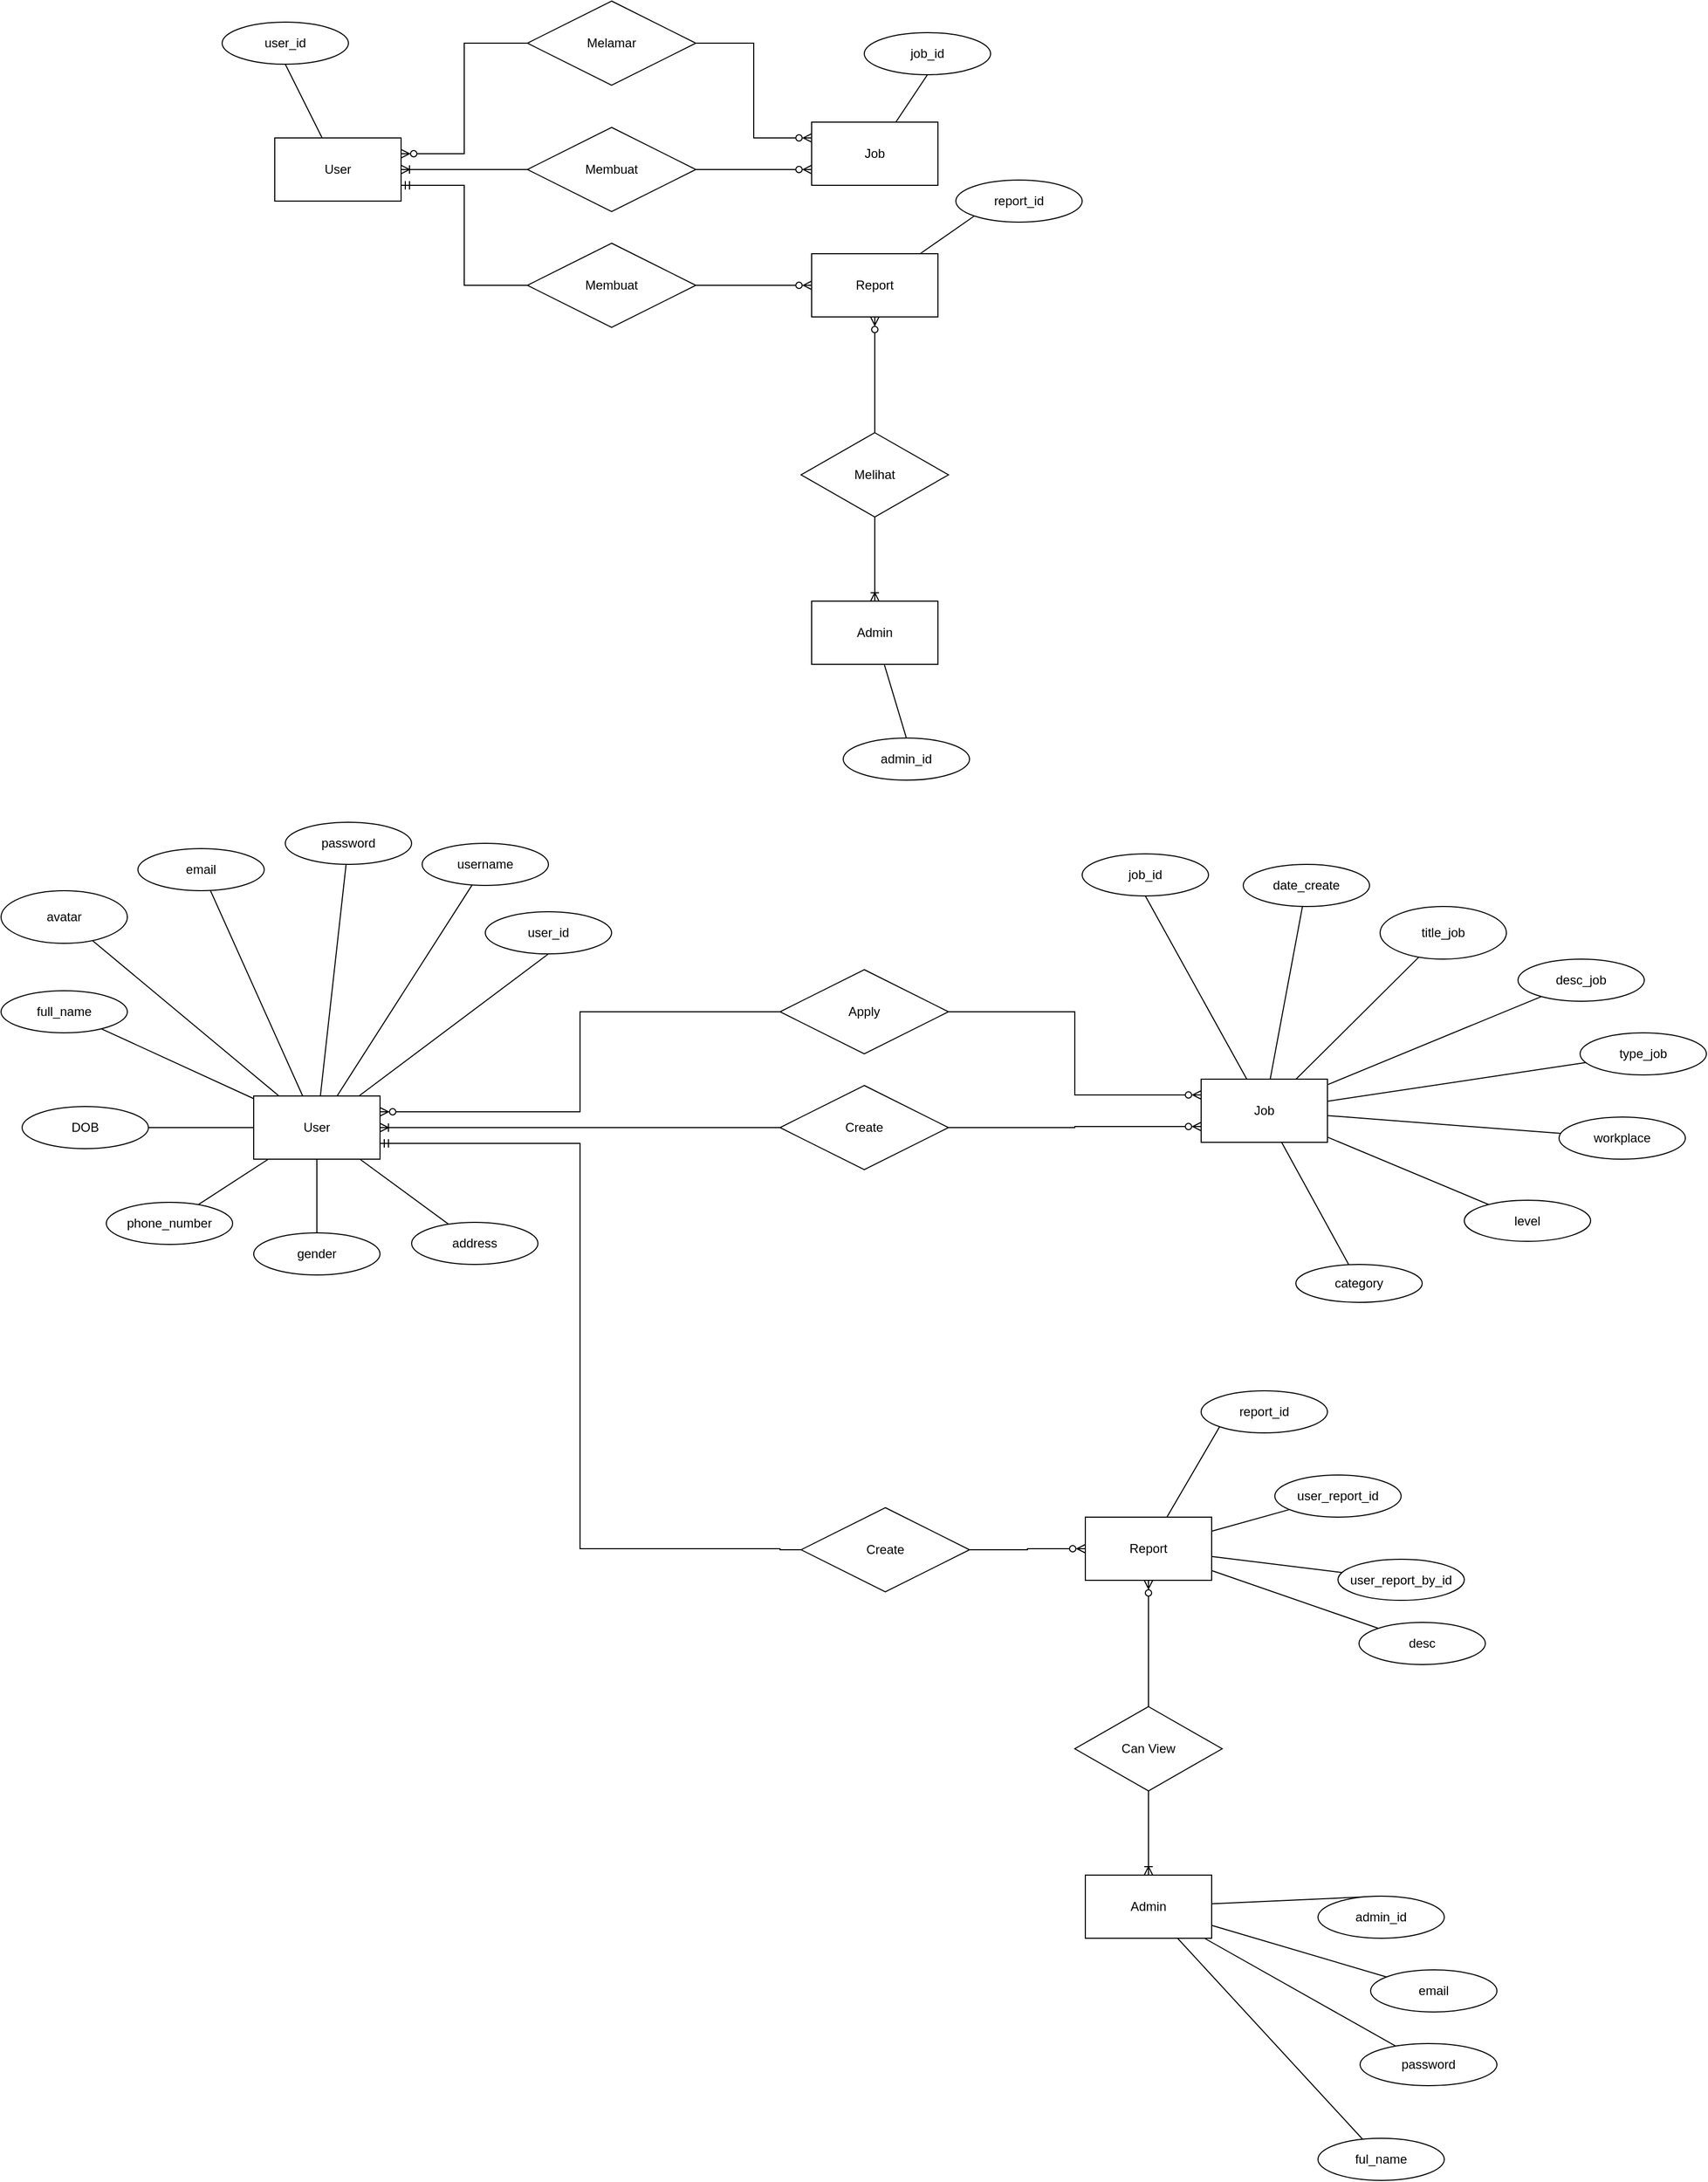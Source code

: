 <mxfile version="20.5.1" type="github">
  <diagram id="C5RBs43oDa-KdzZeNtuy" name="Page-1">
    <mxGraphModel dx="2642" dy="936" grid="1" gridSize="10" guides="1" tooltips="1" connect="1" arrows="1" fold="1" page="1" pageScale="1" pageWidth="827" pageHeight="1169" math="0" shadow="0">
      <root>
        <mxCell id="WIyWlLk6GJQsqaUBKTNV-0" />
        <mxCell id="WIyWlLk6GJQsqaUBKTNV-1" parent="WIyWlLk6GJQsqaUBKTNV-0" />
        <mxCell id="Z6dIWF6kqk8a_w_2ANYO-72" style="rounded=0;orthogonalLoop=1;jettySize=auto;html=1;entryX=0.5;entryY=1;entryDx=0;entryDy=0;shadow=0;strokeColor=default;endArrow=none;endFill=0;" parent="WIyWlLk6GJQsqaUBKTNV-1" source="Z6dIWF6kqk8a_w_2ANYO-1" target="Z6dIWF6kqk8a_w_2ANYO-68" edge="1">
          <mxGeometry relative="1" as="geometry" />
        </mxCell>
        <mxCell id="Z6dIWF6kqk8a_w_2ANYO-1" value="User" style="rounded=0;whiteSpace=wrap;html=1;" parent="WIyWlLk6GJQsqaUBKTNV-1" vertex="1">
          <mxGeometry x="60" y="160" width="120" height="60" as="geometry" />
        </mxCell>
        <mxCell id="Z6dIWF6kqk8a_w_2ANYO-71" style="rounded=0;orthogonalLoop=1;jettySize=auto;html=1;entryX=0.5;entryY=1;entryDx=0;entryDy=0;shadow=0;strokeColor=default;endArrow=none;endFill=0;" parent="WIyWlLk6GJQsqaUBKTNV-1" source="Z6dIWF6kqk8a_w_2ANYO-11" target="Z6dIWF6kqk8a_w_2ANYO-70" edge="1">
          <mxGeometry relative="1" as="geometry" />
        </mxCell>
        <mxCell id="Z6dIWF6kqk8a_w_2ANYO-11" value="Job" style="rounded=0;whiteSpace=wrap;html=1;" parent="WIyWlLk6GJQsqaUBKTNV-1" vertex="1">
          <mxGeometry x="570" y="145" width="120" height="60" as="geometry" />
        </mxCell>
        <mxCell id="Z6dIWF6kqk8a_w_2ANYO-15" value="Melamar" style="rhombus;whiteSpace=wrap;html=1;" parent="WIyWlLk6GJQsqaUBKTNV-1" vertex="1">
          <mxGeometry x="300" y="30" width="160" height="80" as="geometry" />
        </mxCell>
        <mxCell id="Z6dIWF6kqk8a_w_2ANYO-77" style="rounded=0;orthogonalLoop=1;jettySize=auto;html=1;entryX=0;entryY=1;entryDx=0;entryDy=0;shadow=0;strokeColor=default;endArrow=none;endFill=0;" parent="WIyWlLk6GJQsqaUBKTNV-1" source="Z6dIWF6kqk8a_w_2ANYO-16" target="Z6dIWF6kqk8a_w_2ANYO-75" edge="1">
          <mxGeometry relative="1" as="geometry" />
        </mxCell>
        <mxCell id="Z6dIWF6kqk8a_w_2ANYO-16" value="Report" style="rounded=0;whiteSpace=wrap;html=1;" parent="WIyWlLk6GJQsqaUBKTNV-1" vertex="1">
          <mxGeometry x="570" y="270" width="120" height="60" as="geometry" />
        </mxCell>
        <mxCell id="Z6dIWF6kqk8a_w_2ANYO-80" style="edgeStyle=none;rounded=0;orthogonalLoop=1;jettySize=auto;html=1;entryX=0.5;entryY=0;entryDx=0;entryDy=0;shadow=0;strokeColor=default;endArrow=none;endFill=0;" parent="WIyWlLk6GJQsqaUBKTNV-1" source="Z6dIWF6kqk8a_w_2ANYO-17" target="Z6dIWF6kqk8a_w_2ANYO-78" edge="1">
          <mxGeometry relative="1" as="geometry" />
        </mxCell>
        <mxCell id="Z6dIWF6kqk8a_w_2ANYO-17" value="Admin" style="rounded=0;whiteSpace=wrap;html=1;" parent="WIyWlLk6GJQsqaUBKTNV-1" vertex="1">
          <mxGeometry x="570" y="600" width="120" height="60" as="geometry" />
        </mxCell>
        <mxCell id="Z6dIWF6kqk8a_w_2ANYO-41" style="edgeStyle=orthogonalEdgeStyle;rounded=0;orthogonalLoop=1;jettySize=auto;html=1;entryX=0;entryY=0.5;entryDx=0;entryDy=0;shadow=0;strokeColor=default;endArrow=ERzeroToMany;endFill=0;" parent="WIyWlLk6GJQsqaUBKTNV-1" source="Z6dIWF6kqk8a_w_2ANYO-18" target="Z6dIWF6kqk8a_w_2ANYO-16" edge="1">
          <mxGeometry relative="1" as="geometry" />
        </mxCell>
        <mxCell id="Z6dIWF6kqk8a_w_2ANYO-42" style="edgeStyle=orthogonalEdgeStyle;rounded=0;orthogonalLoop=1;jettySize=auto;html=1;entryX=1;entryY=0.75;entryDx=0;entryDy=0;shadow=0;strokeColor=default;endArrow=ERmandOne;endFill=0;exitX=0;exitY=0.5;exitDx=0;exitDy=0;" parent="WIyWlLk6GJQsqaUBKTNV-1" source="Z6dIWF6kqk8a_w_2ANYO-18" target="Z6dIWF6kqk8a_w_2ANYO-1" edge="1">
          <mxGeometry relative="1" as="geometry">
            <mxPoint x="230" y="440" as="sourcePoint" />
            <Array as="points">
              <mxPoint x="240" y="300" />
              <mxPoint x="240" y="205" />
            </Array>
          </mxGeometry>
        </mxCell>
        <mxCell id="Z6dIWF6kqk8a_w_2ANYO-18" value="Membuat" style="rhombus;whiteSpace=wrap;html=1;" parent="WIyWlLk6GJQsqaUBKTNV-1" vertex="1">
          <mxGeometry x="300" y="260" width="160" height="80" as="geometry" />
        </mxCell>
        <mxCell id="Z6dIWF6kqk8a_w_2ANYO-39" style="edgeStyle=orthogonalEdgeStyle;rounded=0;orthogonalLoop=1;jettySize=auto;html=1;entryX=0.5;entryY=1;entryDx=0;entryDy=0;shadow=0;strokeColor=default;endArrow=ERzeroToMany;endFill=0;" parent="WIyWlLk6GJQsqaUBKTNV-1" source="Z6dIWF6kqk8a_w_2ANYO-19" target="Z6dIWF6kqk8a_w_2ANYO-16" edge="1">
          <mxGeometry relative="1" as="geometry" />
        </mxCell>
        <mxCell id="Z6dIWF6kqk8a_w_2ANYO-49" style="edgeStyle=orthogonalEdgeStyle;rounded=0;orthogonalLoop=1;jettySize=auto;html=1;entryX=0.5;entryY=0;entryDx=0;entryDy=0;shadow=0;strokeColor=default;endArrow=ERoneToMany;endFill=0;" parent="WIyWlLk6GJQsqaUBKTNV-1" source="Z6dIWF6kqk8a_w_2ANYO-19" target="Z6dIWF6kqk8a_w_2ANYO-17" edge="1">
          <mxGeometry relative="1" as="geometry" />
        </mxCell>
        <mxCell id="Z6dIWF6kqk8a_w_2ANYO-19" value="Melihat" style="rhombus;whiteSpace=wrap;html=1;" parent="WIyWlLk6GJQsqaUBKTNV-1" vertex="1">
          <mxGeometry x="560" y="440" width="140" height="80" as="geometry" />
        </mxCell>
        <mxCell id="Z6dIWF6kqk8a_w_2ANYO-46" style="edgeStyle=orthogonalEdgeStyle;rounded=0;orthogonalLoop=1;jettySize=auto;html=1;entryX=0;entryY=0.75;entryDx=0;entryDy=0;shadow=0;strokeColor=default;endArrow=ERzeroToMany;endFill=0;" parent="WIyWlLk6GJQsqaUBKTNV-1" source="Z6dIWF6kqk8a_w_2ANYO-21" target="Z6dIWF6kqk8a_w_2ANYO-11" edge="1">
          <mxGeometry relative="1" as="geometry" />
        </mxCell>
        <mxCell id="Z6dIWF6kqk8a_w_2ANYO-21" value="Membuat" style="rhombus;whiteSpace=wrap;html=1;" parent="WIyWlLk6GJQsqaUBKTNV-1" vertex="1">
          <mxGeometry x="300" y="150" width="160" height="80" as="geometry" />
        </mxCell>
        <mxCell id="Z6dIWF6kqk8a_w_2ANYO-47" style="edgeStyle=orthogonalEdgeStyle;rounded=0;orthogonalLoop=1;jettySize=auto;html=1;entryX=0;entryY=0.25;entryDx=0;entryDy=0;shadow=0;strokeColor=default;endArrow=ERzeroToMany;endFill=0;exitX=1;exitY=0.5;exitDx=0;exitDy=0;" parent="WIyWlLk6GJQsqaUBKTNV-1" source="Z6dIWF6kqk8a_w_2ANYO-15" target="Z6dIWF6kqk8a_w_2ANYO-11" edge="1">
          <mxGeometry relative="1" as="geometry">
            <mxPoint x="470.0" y="105" as="sourcePoint" />
            <mxPoint x="590.0" y="60" as="targetPoint" />
          </mxGeometry>
        </mxCell>
        <mxCell id="Z6dIWF6kqk8a_w_2ANYO-68" value="user_id" style="ellipse;whiteSpace=wrap;html=1;" parent="WIyWlLk6GJQsqaUBKTNV-1" vertex="1">
          <mxGeometry x="10" y="50" width="120" height="40" as="geometry" />
        </mxCell>
        <mxCell id="Z6dIWF6kqk8a_w_2ANYO-70" value="job_id" style="ellipse;whiteSpace=wrap;html=1;" parent="WIyWlLk6GJQsqaUBKTNV-1" vertex="1">
          <mxGeometry x="620" y="60" width="120" height="40" as="geometry" />
        </mxCell>
        <mxCell id="Z6dIWF6kqk8a_w_2ANYO-74" style="edgeStyle=orthogonalEdgeStyle;rounded=0;orthogonalLoop=1;jettySize=auto;html=1;entryX=1;entryY=0.5;entryDx=0;entryDy=0;shadow=0;strokeColor=default;endArrow=ERoneToMany;endFill=0;exitX=0;exitY=0.5;exitDx=0;exitDy=0;" parent="WIyWlLk6GJQsqaUBKTNV-1" source="Z6dIWF6kqk8a_w_2ANYO-21" target="Z6dIWF6kqk8a_w_2ANYO-1" edge="1">
          <mxGeometry relative="1" as="geometry">
            <mxPoint x="80" y="245" as="sourcePoint" />
            <mxPoint x="200" y="200" as="targetPoint" />
          </mxGeometry>
        </mxCell>
        <mxCell id="Z6dIWF6kqk8a_w_2ANYO-75" value="report_id" style="ellipse;whiteSpace=wrap;html=1;" parent="WIyWlLk6GJQsqaUBKTNV-1" vertex="1">
          <mxGeometry x="707" y="200" width="120" height="40" as="geometry" />
        </mxCell>
        <mxCell id="Z6dIWF6kqk8a_w_2ANYO-78" value="admin_id" style="ellipse;whiteSpace=wrap;html=1;" parent="WIyWlLk6GJQsqaUBKTNV-1" vertex="1">
          <mxGeometry x="600" y="730" width="120" height="40" as="geometry" />
        </mxCell>
        <mxCell id="Z6dIWF6kqk8a_w_2ANYO-81" style="edgeStyle=orthogonalEdgeStyle;rounded=0;orthogonalLoop=1;jettySize=auto;html=1;entryX=1;entryY=0.25;entryDx=0;entryDy=0;shadow=0;strokeColor=default;endArrow=ERzeroToMany;endFill=0;exitX=0;exitY=0.5;exitDx=0;exitDy=0;" parent="WIyWlLk6GJQsqaUBKTNV-1" source="Z6dIWF6kqk8a_w_2ANYO-15" target="Z6dIWF6kqk8a_w_2ANYO-1" edge="1">
          <mxGeometry relative="1" as="geometry">
            <mxPoint x="300.0" y="260" as="sourcePoint" />
            <mxPoint x="190.0" y="195" as="targetPoint" />
          </mxGeometry>
        </mxCell>
        <mxCell id="cLHUCbzt0xKJDrhZQCoJ-0" style="rounded=0;orthogonalLoop=1;jettySize=auto;html=1;entryX=0.5;entryY=1;entryDx=0;entryDy=0;shadow=0;strokeColor=default;endArrow=none;endFill=0;" edge="1" parent="WIyWlLk6GJQsqaUBKTNV-1" source="cLHUCbzt0xKJDrhZQCoJ-1" target="cLHUCbzt0xKJDrhZQCoJ-18">
          <mxGeometry relative="1" as="geometry" />
        </mxCell>
        <mxCell id="cLHUCbzt0xKJDrhZQCoJ-27" value="" style="rounded=0;orthogonalLoop=1;jettySize=auto;html=1;endArrow=none;endFill=0;" edge="1" parent="WIyWlLk6GJQsqaUBKTNV-1" source="cLHUCbzt0xKJDrhZQCoJ-1" target="cLHUCbzt0xKJDrhZQCoJ-26">
          <mxGeometry relative="1" as="geometry" />
        </mxCell>
        <mxCell id="cLHUCbzt0xKJDrhZQCoJ-30" value="" style="edgeStyle=none;rounded=0;orthogonalLoop=1;jettySize=auto;html=1;endArrow=none;endFill=0;" edge="1" parent="WIyWlLk6GJQsqaUBKTNV-1" source="cLHUCbzt0xKJDrhZQCoJ-1" target="cLHUCbzt0xKJDrhZQCoJ-29">
          <mxGeometry relative="1" as="geometry" />
        </mxCell>
        <mxCell id="cLHUCbzt0xKJDrhZQCoJ-32" value="" style="edgeStyle=none;rounded=0;orthogonalLoop=1;jettySize=auto;html=1;endArrow=none;endFill=0;" edge="1" parent="WIyWlLk6GJQsqaUBKTNV-1" source="cLHUCbzt0xKJDrhZQCoJ-1" target="cLHUCbzt0xKJDrhZQCoJ-31">
          <mxGeometry relative="1" as="geometry" />
        </mxCell>
        <mxCell id="cLHUCbzt0xKJDrhZQCoJ-36" value="" style="edgeStyle=none;rounded=0;orthogonalLoop=1;jettySize=auto;html=1;endArrow=none;endFill=0;" edge="1" parent="WIyWlLk6GJQsqaUBKTNV-1" source="cLHUCbzt0xKJDrhZQCoJ-1" target="cLHUCbzt0xKJDrhZQCoJ-35">
          <mxGeometry relative="1" as="geometry" />
        </mxCell>
        <mxCell id="cLHUCbzt0xKJDrhZQCoJ-38" value="" style="edgeStyle=none;rounded=0;orthogonalLoop=1;jettySize=auto;html=1;endArrow=none;endFill=0;" edge="1" parent="WIyWlLk6GJQsqaUBKTNV-1" source="cLHUCbzt0xKJDrhZQCoJ-1" target="cLHUCbzt0xKJDrhZQCoJ-37">
          <mxGeometry relative="1" as="geometry" />
        </mxCell>
        <mxCell id="cLHUCbzt0xKJDrhZQCoJ-40" value="" style="edgeStyle=none;rounded=0;orthogonalLoop=1;jettySize=auto;html=1;endArrow=none;endFill=0;" edge="1" parent="WIyWlLk6GJQsqaUBKTNV-1" source="cLHUCbzt0xKJDrhZQCoJ-1" target="cLHUCbzt0xKJDrhZQCoJ-39">
          <mxGeometry relative="1" as="geometry" />
        </mxCell>
        <mxCell id="cLHUCbzt0xKJDrhZQCoJ-43" value="" style="edgeStyle=none;rounded=0;orthogonalLoop=1;jettySize=auto;html=1;endArrow=none;endFill=0;" edge="1" parent="WIyWlLk6GJQsqaUBKTNV-1" source="cLHUCbzt0xKJDrhZQCoJ-1" target="cLHUCbzt0xKJDrhZQCoJ-42">
          <mxGeometry relative="1" as="geometry" />
        </mxCell>
        <mxCell id="cLHUCbzt0xKJDrhZQCoJ-46" value="" style="edgeStyle=none;rounded=0;orthogonalLoop=1;jettySize=auto;html=1;endArrow=none;endFill=0;" edge="1" parent="WIyWlLk6GJQsqaUBKTNV-1" source="cLHUCbzt0xKJDrhZQCoJ-1" target="cLHUCbzt0xKJDrhZQCoJ-45">
          <mxGeometry relative="1" as="geometry" />
        </mxCell>
        <mxCell id="cLHUCbzt0xKJDrhZQCoJ-49" value="" style="edgeStyle=none;rounded=0;orthogonalLoop=1;jettySize=auto;html=1;endArrow=none;endFill=0;" edge="1" parent="WIyWlLk6GJQsqaUBKTNV-1" source="cLHUCbzt0xKJDrhZQCoJ-1" target="cLHUCbzt0xKJDrhZQCoJ-48">
          <mxGeometry relative="1" as="geometry" />
        </mxCell>
        <mxCell id="cLHUCbzt0xKJDrhZQCoJ-1" value="User" style="rounded=0;whiteSpace=wrap;html=1;" vertex="1" parent="WIyWlLk6GJQsqaUBKTNV-1">
          <mxGeometry x="40" y="1070" width="120" height="60" as="geometry" />
        </mxCell>
        <mxCell id="cLHUCbzt0xKJDrhZQCoJ-2" style="rounded=0;orthogonalLoop=1;jettySize=auto;html=1;entryX=0.5;entryY=1;entryDx=0;entryDy=0;shadow=0;strokeColor=default;endArrow=none;endFill=0;" edge="1" parent="WIyWlLk6GJQsqaUBKTNV-1" source="cLHUCbzt0xKJDrhZQCoJ-3" target="cLHUCbzt0xKJDrhZQCoJ-19">
          <mxGeometry relative="1" as="geometry" />
        </mxCell>
        <mxCell id="cLHUCbzt0xKJDrhZQCoJ-52" value="" style="edgeStyle=none;rounded=0;orthogonalLoop=1;jettySize=auto;html=1;endArrow=none;endFill=0;" edge="1" parent="WIyWlLk6GJQsqaUBKTNV-1" source="cLHUCbzt0xKJDrhZQCoJ-3" target="cLHUCbzt0xKJDrhZQCoJ-51">
          <mxGeometry relative="1" as="geometry" />
        </mxCell>
        <mxCell id="cLHUCbzt0xKJDrhZQCoJ-54" value="" style="edgeStyle=none;rounded=0;orthogonalLoop=1;jettySize=auto;html=1;endArrow=none;endFill=0;" edge="1" parent="WIyWlLk6GJQsqaUBKTNV-1" source="cLHUCbzt0xKJDrhZQCoJ-3" target="cLHUCbzt0xKJDrhZQCoJ-53">
          <mxGeometry relative="1" as="geometry" />
        </mxCell>
        <mxCell id="cLHUCbzt0xKJDrhZQCoJ-56" value="" style="edgeStyle=none;rounded=0;orthogonalLoop=1;jettySize=auto;html=1;endArrow=none;endFill=0;" edge="1" parent="WIyWlLk6GJQsqaUBKTNV-1" source="cLHUCbzt0xKJDrhZQCoJ-3" target="cLHUCbzt0xKJDrhZQCoJ-55">
          <mxGeometry relative="1" as="geometry" />
        </mxCell>
        <mxCell id="cLHUCbzt0xKJDrhZQCoJ-59" value="" style="edgeStyle=none;rounded=0;orthogonalLoop=1;jettySize=auto;html=1;endArrow=none;endFill=0;" edge="1" parent="WIyWlLk6GJQsqaUBKTNV-1" source="cLHUCbzt0xKJDrhZQCoJ-3" target="cLHUCbzt0xKJDrhZQCoJ-58">
          <mxGeometry relative="1" as="geometry" />
        </mxCell>
        <mxCell id="cLHUCbzt0xKJDrhZQCoJ-62" value="" style="edgeStyle=none;rounded=0;orthogonalLoop=1;jettySize=auto;html=1;endArrow=none;endFill=0;" edge="1" parent="WIyWlLk6GJQsqaUBKTNV-1" source="cLHUCbzt0xKJDrhZQCoJ-3" target="cLHUCbzt0xKJDrhZQCoJ-61">
          <mxGeometry relative="1" as="geometry" />
        </mxCell>
        <mxCell id="cLHUCbzt0xKJDrhZQCoJ-67" value="" style="edgeStyle=none;rounded=0;orthogonalLoop=1;jettySize=auto;html=1;endArrow=none;endFill=0;" edge="1" parent="WIyWlLk6GJQsqaUBKTNV-1" source="cLHUCbzt0xKJDrhZQCoJ-3" target="cLHUCbzt0xKJDrhZQCoJ-66">
          <mxGeometry relative="1" as="geometry" />
        </mxCell>
        <mxCell id="cLHUCbzt0xKJDrhZQCoJ-69" value="" style="edgeStyle=none;rounded=0;orthogonalLoop=1;jettySize=auto;html=1;endArrow=none;endFill=0;" edge="1" parent="WIyWlLk6GJQsqaUBKTNV-1" source="cLHUCbzt0xKJDrhZQCoJ-3" target="cLHUCbzt0xKJDrhZQCoJ-68">
          <mxGeometry relative="1" as="geometry" />
        </mxCell>
        <mxCell id="cLHUCbzt0xKJDrhZQCoJ-3" value="Job" style="rounded=0;whiteSpace=wrap;html=1;" vertex="1" parent="WIyWlLk6GJQsqaUBKTNV-1">
          <mxGeometry x="940" y="1054" width="120" height="60" as="geometry" />
        </mxCell>
        <mxCell id="cLHUCbzt0xKJDrhZQCoJ-4" value="Apply" style="rhombus;whiteSpace=wrap;html=1;" vertex="1" parent="WIyWlLk6GJQsqaUBKTNV-1">
          <mxGeometry x="540" y="950" width="160" height="80" as="geometry" />
        </mxCell>
        <mxCell id="cLHUCbzt0xKJDrhZQCoJ-5" style="rounded=0;orthogonalLoop=1;jettySize=auto;html=1;entryX=0;entryY=1;entryDx=0;entryDy=0;shadow=0;strokeColor=default;endArrow=none;endFill=0;" edge="1" parent="WIyWlLk6GJQsqaUBKTNV-1" source="cLHUCbzt0xKJDrhZQCoJ-6" target="cLHUCbzt0xKJDrhZQCoJ-21">
          <mxGeometry relative="1" as="geometry" />
        </mxCell>
        <mxCell id="cLHUCbzt0xKJDrhZQCoJ-71" value="" style="edgeStyle=none;rounded=0;orthogonalLoop=1;jettySize=auto;html=1;endArrow=none;endFill=0;" edge="1" parent="WIyWlLk6GJQsqaUBKTNV-1" source="cLHUCbzt0xKJDrhZQCoJ-6" target="cLHUCbzt0xKJDrhZQCoJ-70">
          <mxGeometry relative="1" as="geometry" />
        </mxCell>
        <mxCell id="cLHUCbzt0xKJDrhZQCoJ-73" value="" style="edgeStyle=none;rounded=0;orthogonalLoop=1;jettySize=auto;html=1;endArrow=none;endFill=0;" edge="1" parent="WIyWlLk6GJQsqaUBKTNV-1" source="cLHUCbzt0xKJDrhZQCoJ-6" target="cLHUCbzt0xKJDrhZQCoJ-72">
          <mxGeometry relative="1" as="geometry" />
        </mxCell>
        <mxCell id="cLHUCbzt0xKJDrhZQCoJ-75" value="" style="edgeStyle=none;rounded=0;orthogonalLoop=1;jettySize=auto;html=1;endArrow=none;endFill=0;" edge="1" parent="WIyWlLk6GJQsqaUBKTNV-1" source="cLHUCbzt0xKJDrhZQCoJ-6" target="cLHUCbzt0xKJDrhZQCoJ-74">
          <mxGeometry relative="1" as="geometry" />
        </mxCell>
        <mxCell id="cLHUCbzt0xKJDrhZQCoJ-6" value="Report" style="rounded=0;whiteSpace=wrap;html=1;" vertex="1" parent="WIyWlLk6GJQsqaUBKTNV-1">
          <mxGeometry x="830" y="1470" width="120" height="60" as="geometry" />
        </mxCell>
        <mxCell id="cLHUCbzt0xKJDrhZQCoJ-7" style="edgeStyle=none;rounded=0;orthogonalLoop=1;jettySize=auto;html=1;entryX=0.5;entryY=0;entryDx=0;entryDy=0;shadow=0;strokeColor=default;endArrow=none;endFill=0;" edge="1" parent="WIyWlLk6GJQsqaUBKTNV-1" source="cLHUCbzt0xKJDrhZQCoJ-8" target="cLHUCbzt0xKJDrhZQCoJ-22">
          <mxGeometry relative="1" as="geometry" />
        </mxCell>
        <mxCell id="cLHUCbzt0xKJDrhZQCoJ-80" value="" style="edgeStyle=none;rounded=0;orthogonalLoop=1;jettySize=auto;html=1;endArrow=none;endFill=0;" edge="1" parent="WIyWlLk6GJQsqaUBKTNV-1" source="cLHUCbzt0xKJDrhZQCoJ-8" target="cLHUCbzt0xKJDrhZQCoJ-79">
          <mxGeometry relative="1" as="geometry" />
        </mxCell>
        <mxCell id="cLHUCbzt0xKJDrhZQCoJ-83" value="" style="edgeStyle=none;rounded=0;orthogonalLoop=1;jettySize=auto;html=1;endArrow=none;endFill=0;" edge="1" parent="WIyWlLk6GJQsqaUBKTNV-1" source="cLHUCbzt0xKJDrhZQCoJ-8" target="cLHUCbzt0xKJDrhZQCoJ-82">
          <mxGeometry relative="1" as="geometry" />
        </mxCell>
        <mxCell id="cLHUCbzt0xKJDrhZQCoJ-85" value="" style="edgeStyle=none;rounded=0;orthogonalLoop=1;jettySize=auto;html=1;endArrow=none;endFill=0;" edge="1" parent="WIyWlLk6GJQsqaUBKTNV-1" source="cLHUCbzt0xKJDrhZQCoJ-8" target="cLHUCbzt0xKJDrhZQCoJ-84">
          <mxGeometry relative="1" as="geometry" />
        </mxCell>
        <mxCell id="cLHUCbzt0xKJDrhZQCoJ-8" value="Admin" style="rounded=0;whiteSpace=wrap;html=1;" vertex="1" parent="WIyWlLk6GJQsqaUBKTNV-1">
          <mxGeometry x="830" y="1810" width="120" height="60" as="geometry" />
        </mxCell>
        <mxCell id="cLHUCbzt0xKJDrhZQCoJ-9" style="edgeStyle=orthogonalEdgeStyle;rounded=0;orthogonalLoop=1;jettySize=auto;html=1;entryX=0;entryY=0.5;entryDx=0;entryDy=0;shadow=0;strokeColor=default;endArrow=ERzeroToMany;endFill=0;" edge="1" parent="WIyWlLk6GJQsqaUBKTNV-1" source="cLHUCbzt0xKJDrhZQCoJ-11" target="cLHUCbzt0xKJDrhZQCoJ-6">
          <mxGeometry relative="1" as="geometry" />
        </mxCell>
        <mxCell id="cLHUCbzt0xKJDrhZQCoJ-10" style="edgeStyle=orthogonalEdgeStyle;rounded=0;orthogonalLoop=1;jettySize=auto;html=1;entryX=1;entryY=0.75;entryDx=0;entryDy=0;shadow=0;strokeColor=default;endArrow=ERmandOne;endFill=0;exitX=0;exitY=0.5;exitDx=0;exitDy=0;" edge="1" parent="WIyWlLk6GJQsqaUBKTNV-1" source="cLHUCbzt0xKJDrhZQCoJ-11" target="cLHUCbzt0xKJDrhZQCoJ-1">
          <mxGeometry relative="1" as="geometry">
            <mxPoint x="210" y="1350" as="sourcePoint" />
            <Array as="points">
              <mxPoint x="540" y="1501" />
              <mxPoint x="350" y="1500" />
              <mxPoint x="350" y="1115" />
            </Array>
          </mxGeometry>
        </mxCell>
        <mxCell id="cLHUCbzt0xKJDrhZQCoJ-11" value="Create" style="rhombus;whiteSpace=wrap;html=1;" vertex="1" parent="WIyWlLk6GJQsqaUBKTNV-1">
          <mxGeometry x="560" y="1461" width="160" height="80" as="geometry" />
        </mxCell>
        <mxCell id="cLHUCbzt0xKJDrhZQCoJ-12" style="edgeStyle=orthogonalEdgeStyle;rounded=0;orthogonalLoop=1;jettySize=auto;html=1;entryX=0.5;entryY=1;entryDx=0;entryDy=0;shadow=0;strokeColor=default;endArrow=ERzeroToMany;endFill=0;" edge="1" parent="WIyWlLk6GJQsqaUBKTNV-1" source="cLHUCbzt0xKJDrhZQCoJ-14" target="cLHUCbzt0xKJDrhZQCoJ-6">
          <mxGeometry relative="1" as="geometry" />
        </mxCell>
        <mxCell id="cLHUCbzt0xKJDrhZQCoJ-13" style="edgeStyle=orthogonalEdgeStyle;rounded=0;orthogonalLoop=1;jettySize=auto;html=1;entryX=0.5;entryY=0;entryDx=0;entryDy=0;shadow=0;strokeColor=default;endArrow=ERoneToMany;endFill=0;" edge="1" parent="WIyWlLk6GJQsqaUBKTNV-1" source="cLHUCbzt0xKJDrhZQCoJ-14" target="cLHUCbzt0xKJDrhZQCoJ-8">
          <mxGeometry relative="1" as="geometry" />
        </mxCell>
        <mxCell id="cLHUCbzt0xKJDrhZQCoJ-14" value="Can View" style="rhombus;whiteSpace=wrap;html=1;" vertex="1" parent="WIyWlLk6GJQsqaUBKTNV-1">
          <mxGeometry x="820" y="1650" width="140" height="80" as="geometry" />
        </mxCell>
        <mxCell id="cLHUCbzt0xKJDrhZQCoJ-15" style="edgeStyle=orthogonalEdgeStyle;rounded=0;orthogonalLoop=1;jettySize=auto;html=1;entryX=0;entryY=0.75;entryDx=0;entryDy=0;shadow=0;strokeColor=default;endArrow=ERzeroToMany;endFill=0;" edge="1" parent="WIyWlLk6GJQsqaUBKTNV-1" source="cLHUCbzt0xKJDrhZQCoJ-16" target="cLHUCbzt0xKJDrhZQCoJ-3">
          <mxGeometry relative="1" as="geometry" />
        </mxCell>
        <mxCell id="cLHUCbzt0xKJDrhZQCoJ-16" value="Create" style="rhombus;whiteSpace=wrap;html=1;" vertex="1" parent="WIyWlLk6GJQsqaUBKTNV-1">
          <mxGeometry x="540" y="1060" width="160" height="80" as="geometry" />
        </mxCell>
        <mxCell id="cLHUCbzt0xKJDrhZQCoJ-17" style="edgeStyle=orthogonalEdgeStyle;rounded=0;orthogonalLoop=1;jettySize=auto;html=1;entryX=0;entryY=0.25;entryDx=0;entryDy=0;shadow=0;strokeColor=default;endArrow=ERzeroToMany;endFill=0;exitX=1;exitY=0.5;exitDx=0;exitDy=0;" edge="1" parent="WIyWlLk6GJQsqaUBKTNV-1" source="cLHUCbzt0xKJDrhZQCoJ-4" target="cLHUCbzt0xKJDrhZQCoJ-3">
          <mxGeometry relative="1" as="geometry">
            <mxPoint x="710.0" y="1025" as="sourcePoint" />
            <mxPoint x="830.0" y="980" as="targetPoint" />
          </mxGeometry>
        </mxCell>
        <mxCell id="cLHUCbzt0xKJDrhZQCoJ-18" value="user_id" style="ellipse;whiteSpace=wrap;html=1;" vertex="1" parent="WIyWlLk6GJQsqaUBKTNV-1">
          <mxGeometry x="260" y="895" width="120" height="40" as="geometry" />
        </mxCell>
        <mxCell id="cLHUCbzt0xKJDrhZQCoJ-19" value="job_id" style="ellipse;whiteSpace=wrap;html=1;" vertex="1" parent="WIyWlLk6GJQsqaUBKTNV-1">
          <mxGeometry x="827" y="840" width="120" height="40" as="geometry" />
        </mxCell>
        <mxCell id="cLHUCbzt0xKJDrhZQCoJ-20" style="edgeStyle=orthogonalEdgeStyle;rounded=0;orthogonalLoop=1;jettySize=auto;html=1;entryX=1;entryY=0.5;entryDx=0;entryDy=0;shadow=0;strokeColor=default;endArrow=ERoneToMany;endFill=0;exitX=0;exitY=0.5;exitDx=0;exitDy=0;" edge="1" parent="WIyWlLk6GJQsqaUBKTNV-1" source="cLHUCbzt0xKJDrhZQCoJ-16" target="cLHUCbzt0xKJDrhZQCoJ-1">
          <mxGeometry relative="1" as="geometry">
            <mxPoint x="60" y="1155" as="sourcePoint" />
            <mxPoint x="180" y="1110" as="targetPoint" />
          </mxGeometry>
        </mxCell>
        <mxCell id="cLHUCbzt0xKJDrhZQCoJ-21" value="report_id" style="ellipse;whiteSpace=wrap;html=1;" vertex="1" parent="WIyWlLk6GJQsqaUBKTNV-1">
          <mxGeometry x="940" y="1350" width="120" height="40" as="geometry" />
        </mxCell>
        <mxCell id="cLHUCbzt0xKJDrhZQCoJ-22" value="admin_id" style="ellipse;whiteSpace=wrap;html=1;" vertex="1" parent="WIyWlLk6GJQsqaUBKTNV-1">
          <mxGeometry x="1051" y="1830" width="120" height="40" as="geometry" />
        </mxCell>
        <mxCell id="cLHUCbzt0xKJDrhZQCoJ-23" style="edgeStyle=orthogonalEdgeStyle;rounded=0;orthogonalLoop=1;jettySize=auto;html=1;entryX=1;entryY=0.25;entryDx=0;entryDy=0;shadow=0;strokeColor=default;endArrow=ERzeroToMany;endFill=0;exitX=0;exitY=0.5;exitDx=0;exitDy=0;" edge="1" parent="WIyWlLk6GJQsqaUBKTNV-1" source="cLHUCbzt0xKJDrhZQCoJ-4" target="cLHUCbzt0xKJDrhZQCoJ-1">
          <mxGeometry relative="1" as="geometry">
            <mxPoint x="280.0" y="1170" as="sourcePoint" />
            <mxPoint x="170.0" y="1105" as="targetPoint" />
          </mxGeometry>
        </mxCell>
        <mxCell id="cLHUCbzt0xKJDrhZQCoJ-26" value="full_name" style="ellipse;whiteSpace=wrap;html=1;rounded=0;" vertex="1" parent="WIyWlLk6GJQsqaUBKTNV-1">
          <mxGeometry x="-200" y="970" width="120" height="40" as="geometry" />
        </mxCell>
        <mxCell id="cLHUCbzt0xKJDrhZQCoJ-29" value="DOB" style="ellipse;whiteSpace=wrap;html=1;rounded=0;" vertex="1" parent="WIyWlLk6GJQsqaUBKTNV-1">
          <mxGeometry x="-180" y="1080" width="120" height="40" as="geometry" />
        </mxCell>
        <mxCell id="cLHUCbzt0xKJDrhZQCoJ-31" value="phone_number" style="ellipse;whiteSpace=wrap;html=1;rounded=0;" vertex="1" parent="WIyWlLk6GJQsqaUBKTNV-1">
          <mxGeometry x="-100" y="1171" width="120" height="40" as="geometry" />
        </mxCell>
        <mxCell id="cLHUCbzt0xKJDrhZQCoJ-35" value="gender" style="ellipse;whiteSpace=wrap;html=1;rounded=0;" vertex="1" parent="WIyWlLk6GJQsqaUBKTNV-1">
          <mxGeometry x="40" y="1200" width="120" height="40" as="geometry" />
        </mxCell>
        <mxCell id="cLHUCbzt0xKJDrhZQCoJ-37" value="email" style="ellipse;whiteSpace=wrap;html=1;rounded=0;" vertex="1" parent="WIyWlLk6GJQsqaUBKTNV-1">
          <mxGeometry x="-70" y="835" width="120" height="40" as="geometry" />
        </mxCell>
        <mxCell id="cLHUCbzt0xKJDrhZQCoJ-39" value="password" style="ellipse;whiteSpace=wrap;html=1;rounded=0;" vertex="1" parent="WIyWlLk6GJQsqaUBKTNV-1">
          <mxGeometry x="70" y="810" width="120" height="40" as="geometry" />
        </mxCell>
        <mxCell id="cLHUCbzt0xKJDrhZQCoJ-42" value="address" style="ellipse;whiteSpace=wrap;html=1;rounded=0;" vertex="1" parent="WIyWlLk6GJQsqaUBKTNV-1">
          <mxGeometry x="190" y="1190" width="120" height="40" as="geometry" />
        </mxCell>
        <mxCell id="cLHUCbzt0xKJDrhZQCoJ-45" value="username" style="ellipse;whiteSpace=wrap;html=1;rounded=0;" vertex="1" parent="WIyWlLk6GJQsqaUBKTNV-1">
          <mxGeometry x="200" y="830" width="120" height="40" as="geometry" />
        </mxCell>
        <mxCell id="cLHUCbzt0xKJDrhZQCoJ-48" value="avatar" style="ellipse;whiteSpace=wrap;html=1;rounded=0;" vertex="1" parent="WIyWlLk6GJQsqaUBKTNV-1">
          <mxGeometry x="-200" y="875" width="120" height="50" as="geometry" />
        </mxCell>
        <mxCell id="cLHUCbzt0xKJDrhZQCoJ-51" value="title_job" style="ellipse;whiteSpace=wrap;html=1;rounded=0;" vertex="1" parent="WIyWlLk6GJQsqaUBKTNV-1">
          <mxGeometry x="1110" y="890" width="120" height="50" as="geometry" />
        </mxCell>
        <mxCell id="cLHUCbzt0xKJDrhZQCoJ-53" value="desc_job" style="ellipse;whiteSpace=wrap;html=1;rounded=0;" vertex="1" parent="WIyWlLk6GJQsqaUBKTNV-1">
          <mxGeometry x="1241" y="940" width="120" height="40" as="geometry" />
        </mxCell>
        <mxCell id="cLHUCbzt0xKJDrhZQCoJ-55" value="date_create" style="ellipse;whiteSpace=wrap;html=1;rounded=0;" vertex="1" parent="WIyWlLk6GJQsqaUBKTNV-1">
          <mxGeometry x="980" y="850" width="120" height="40" as="geometry" />
        </mxCell>
        <mxCell id="cLHUCbzt0xKJDrhZQCoJ-58" value="type_job" style="ellipse;whiteSpace=wrap;html=1;rounded=0;" vertex="1" parent="WIyWlLk6GJQsqaUBKTNV-1">
          <mxGeometry x="1300" y="1010" width="120" height="40" as="geometry" />
        </mxCell>
        <mxCell id="cLHUCbzt0xKJDrhZQCoJ-61" value="workplace" style="ellipse;whiteSpace=wrap;html=1;rounded=0;" vertex="1" parent="WIyWlLk6GJQsqaUBKTNV-1">
          <mxGeometry x="1280" y="1090" width="120" height="40" as="geometry" />
        </mxCell>
        <mxCell id="cLHUCbzt0xKJDrhZQCoJ-66" value="level" style="ellipse;whiteSpace=wrap;html=1;rounded=0;" vertex="1" parent="WIyWlLk6GJQsqaUBKTNV-1">
          <mxGeometry x="1190" y="1169" width="120" height="39" as="geometry" />
        </mxCell>
        <mxCell id="cLHUCbzt0xKJDrhZQCoJ-68" value="category" style="ellipse;whiteSpace=wrap;html=1;rounded=0;" vertex="1" parent="WIyWlLk6GJQsqaUBKTNV-1">
          <mxGeometry x="1030" y="1230" width="120" height="36" as="geometry" />
        </mxCell>
        <mxCell id="cLHUCbzt0xKJDrhZQCoJ-70" value="user_report_id" style="ellipse;whiteSpace=wrap;html=1;rounded=0;" vertex="1" parent="WIyWlLk6GJQsqaUBKTNV-1">
          <mxGeometry x="1010" y="1430" width="120" height="40" as="geometry" />
        </mxCell>
        <mxCell id="cLHUCbzt0xKJDrhZQCoJ-72" value="user_report_by_id" style="ellipse;whiteSpace=wrap;html=1;rounded=0;" vertex="1" parent="WIyWlLk6GJQsqaUBKTNV-1">
          <mxGeometry x="1070" y="1510" width="120" height="39" as="geometry" />
        </mxCell>
        <mxCell id="cLHUCbzt0xKJDrhZQCoJ-74" value="desc" style="ellipse;whiteSpace=wrap;html=1;rounded=0;" vertex="1" parent="WIyWlLk6GJQsqaUBKTNV-1">
          <mxGeometry x="1090" y="1570" width="120" height="40" as="geometry" />
        </mxCell>
        <mxCell id="cLHUCbzt0xKJDrhZQCoJ-79" value="ful_name" style="ellipse;whiteSpace=wrap;html=1;rounded=0;" vertex="1" parent="WIyWlLk6GJQsqaUBKTNV-1">
          <mxGeometry x="1051" y="2060" width="120" height="40" as="geometry" />
        </mxCell>
        <mxCell id="cLHUCbzt0xKJDrhZQCoJ-82" value="email" style="ellipse;whiteSpace=wrap;html=1;rounded=0;" vertex="1" parent="WIyWlLk6GJQsqaUBKTNV-1">
          <mxGeometry x="1101" y="1900" width="120" height="40" as="geometry" />
        </mxCell>
        <mxCell id="cLHUCbzt0xKJDrhZQCoJ-84" value="password" style="ellipse;whiteSpace=wrap;html=1;rounded=0;" vertex="1" parent="WIyWlLk6GJQsqaUBKTNV-1">
          <mxGeometry x="1091" y="1970" width="130" height="40" as="geometry" />
        </mxCell>
      </root>
    </mxGraphModel>
  </diagram>
</mxfile>
